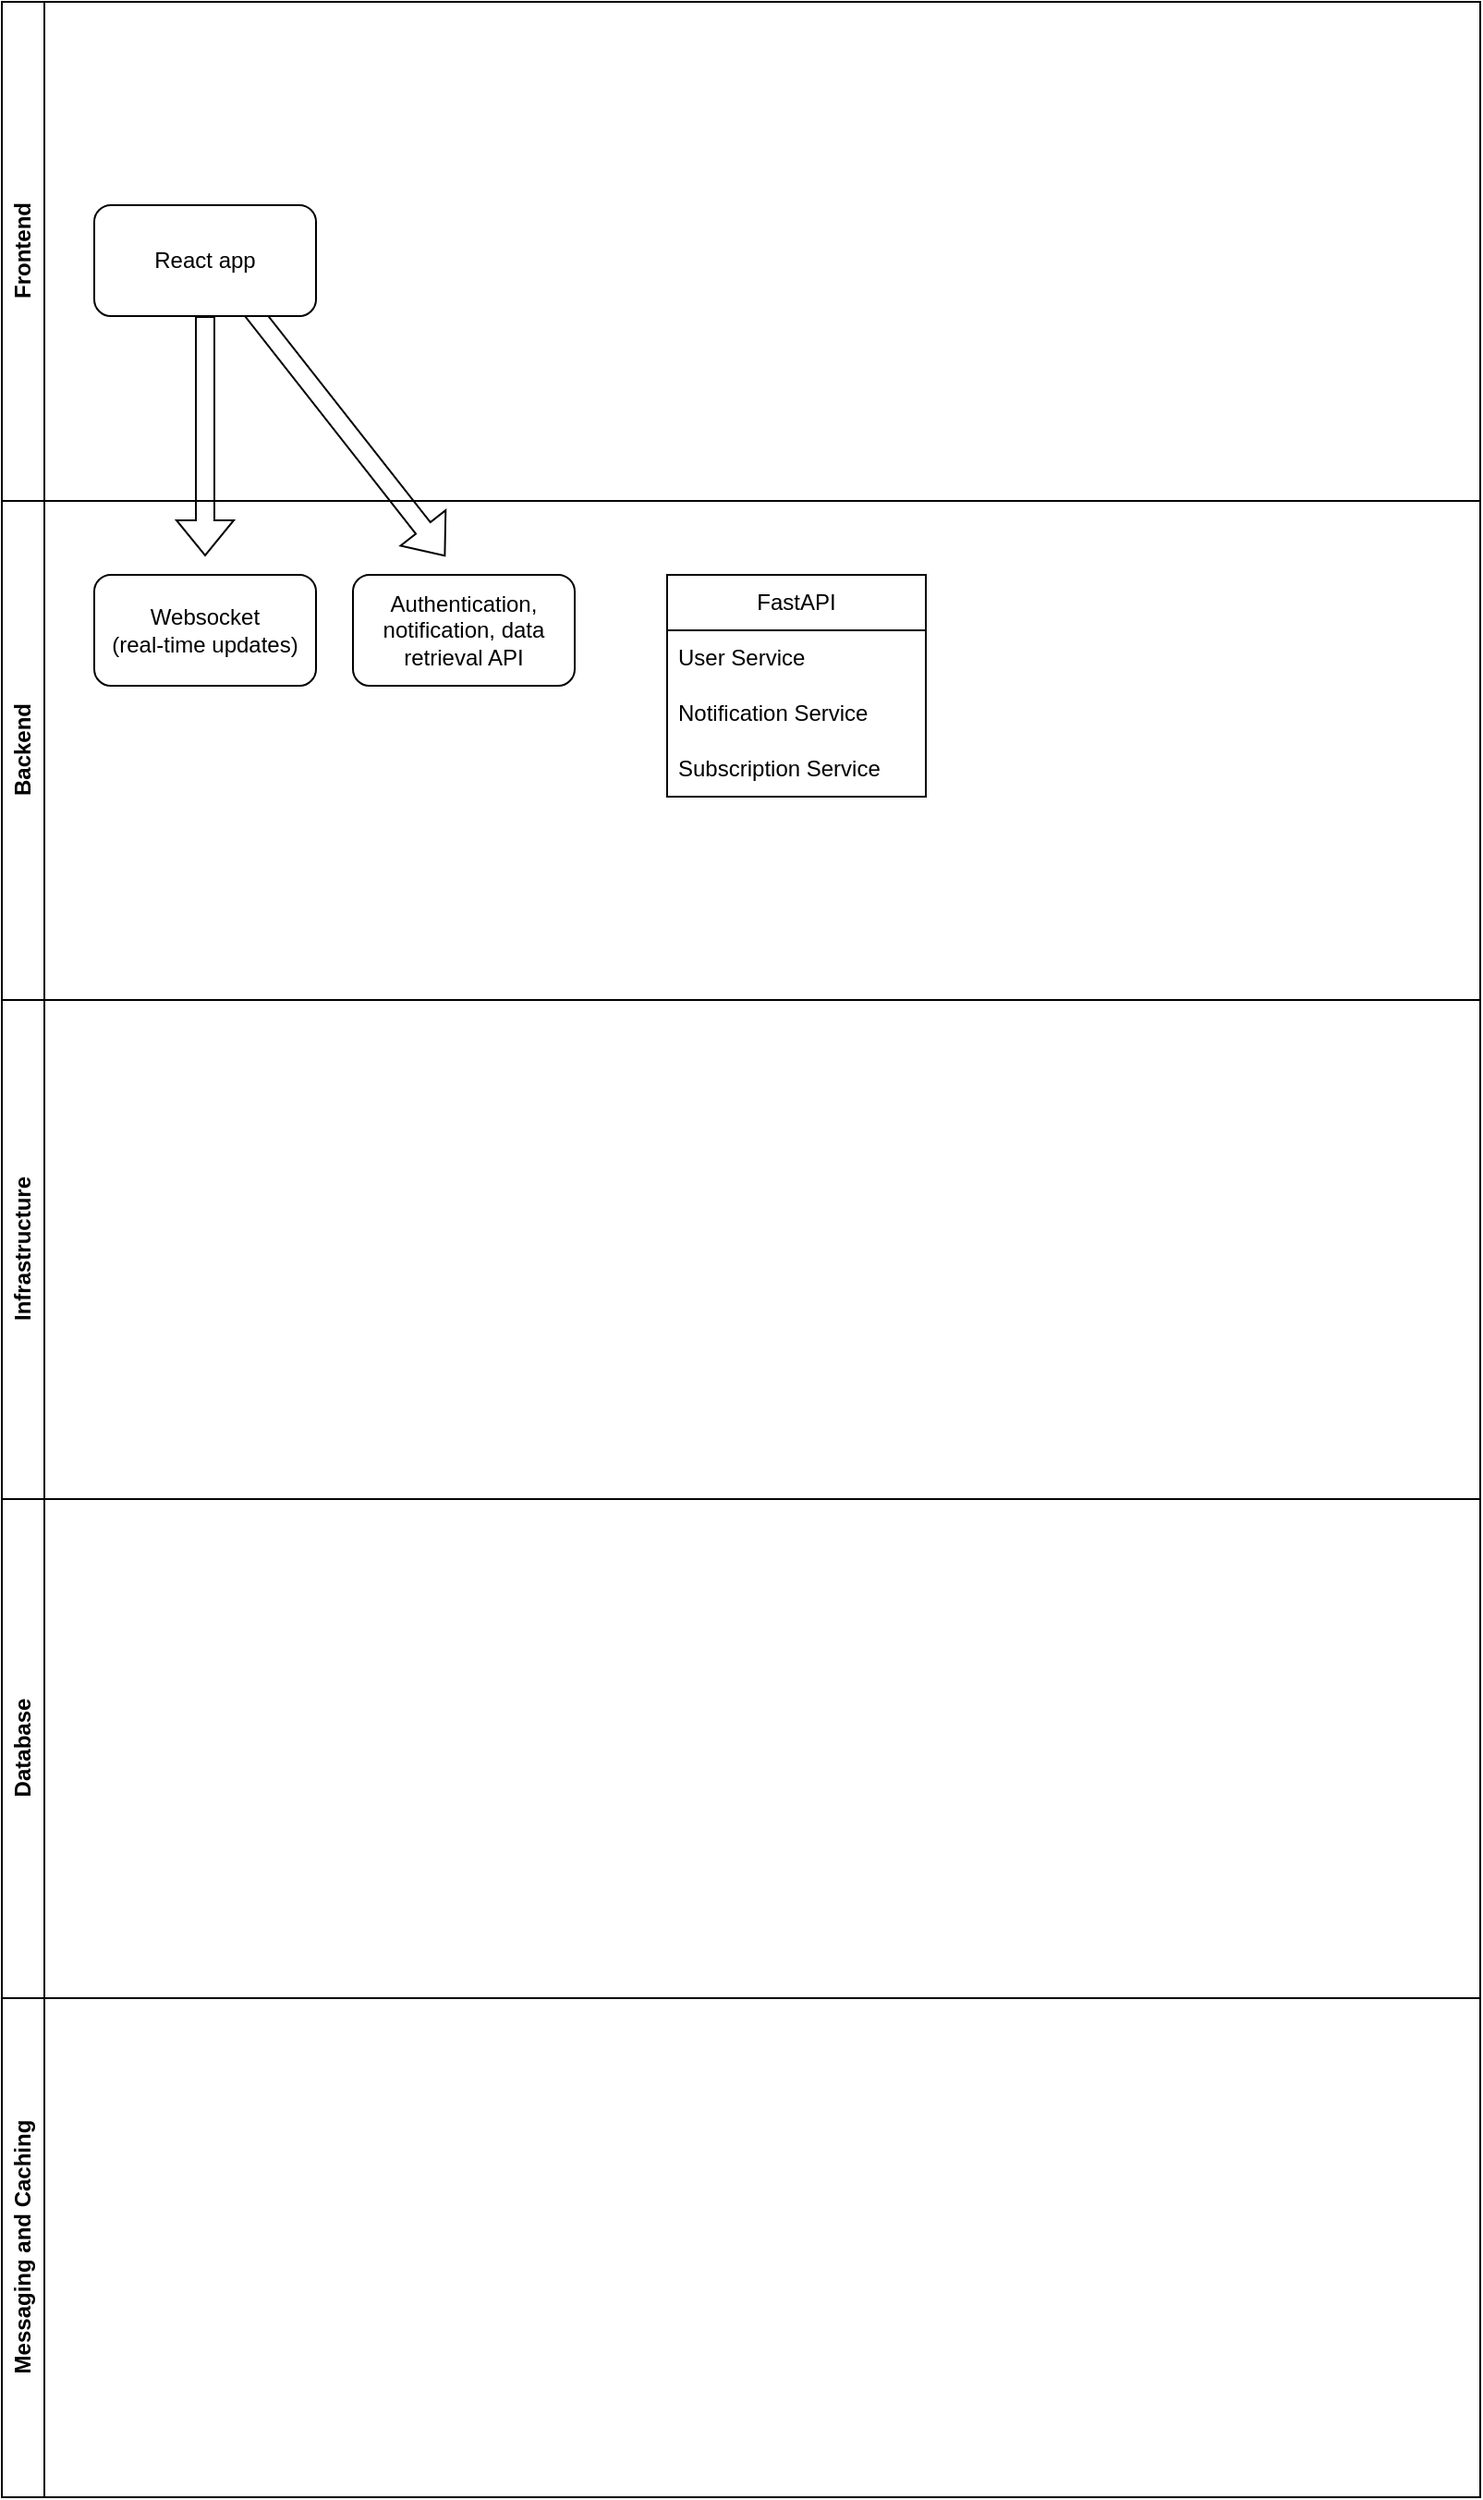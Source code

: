 <mxfile version="26.0.2">
  <diagram name="Página-1" id="UZA3DpwESCK6koD5ipCv">
    <mxGraphModel dx="1425" dy="515" grid="1" gridSize="10" guides="1" tooltips="1" connect="1" arrows="1" fold="1" page="1" pageScale="1" pageWidth="827" pageHeight="1169" math="0" shadow="0">
      <root>
        <mxCell id="0" />
        <mxCell id="1" parent="0" />
        <mxCell id="lehRbZBesli6KVulap8z-20" value="Frontend" style="swimlane;horizontal=0;whiteSpace=wrap;html=1;" vertex="1" parent="1">
          <mxGeometry width="800" height="270" as="geometry" />
        </mxCell>
        <mxCell id="lehRbZBesli6KVulap8z-27" value="" style="shape=flexArrow;endArrow=classic;html=1;rounded=0;exitX=0.5;exitY=1;exitDx=0;exitDy=0;" edge="1" parent="lehRbZBesli6KVulap8z-20" source="lehRbZBesli6KVulap8z-25">
          <mxGeometry width="50" height="50" relative="1" as="geometry">
            <mxPoint x="110" y="180" as="sourcePoint" />
            <mxPoint x="110" y="300" as="targetPoint" />
          </mxGeometry>
        </mxCell>
        <mxCell id="lehRbZBesli6KVulap8z-29" value="" style="shape=flexArrow;endArrow=classic;html=1;rounded=0;" edge="1" parent="lehRbZBesli6KVulap8z-20">
          <mxGeometry width="50" height="50" relative="1" as="geometry">
            <mxPoint x="130" y="160" as="sourcePoint" />
            <mxPoint x="240" y="300" as="targetPoint" />
          </mxGeometry>
        </mxCell>
        <mxCell id="lehRbZBesli6KVulap8z-25" value="React app" style="rounded=1;whiteSpace=wrap;html=1;" vertex="1" parent="lehRbZBesli6KVulap8z-20">
          <mxGeometry x="50" y="110" width="120" height="60" as="geometry" />
        </mxCell>
        <mxCell id="lehRbZBesli6KVulap8z-21" value="Backend" style="swimlane;horizontal=0;whiteSpace=wrap;html=1;" vertex="1" parent="1">
          <mxGeometry y="270" width="800" height="270" as="geometry" />
        </mxCell>
        <mxCell id="lehRbZBesli6KVulap8z-26" value="Websocket&lt;div&gt;(real-time updates)&lt;/div&gt;" style="rounded=1;whiteSpace=wrap;html=1;" vertex="1" parent="lehRbZBesli6KVulap8z-21">
          <mxGeometry x="50" y="40" width="120" height="60" as="geometry" />
        </mxCell>
        <mxCell id="lehRbZBesli6KVulap8z-28" value="Authentication, notification, data retrieval API" style="rounded=1;whiteSpace=wrap;html=1;" vertex="1" parent="lehRbZBesli6KVulap8z-21">
          <mxGeometry x="190" y="40" width="120" height="60" as="geometry" />
        </mxCell>
        <mxCell id="lehRbZBesli6KVulap8z-31" value="FastAPI" style="swimlane;fontStyle=0;childLayout=stackLayout;horizontal=1;startSize=30;horizontalStack=0;resizeParent=1;resizeParentMax=0;resizeLast=0;collapsible=1;marginBottom=0;whiteSpace=wrap;html=1;" vertex="1" parent="lehRbZBesli6KVulap8z-21">
          <mxGeometry x="360" y="40" width="140" height="120" as="geometry" />
        </mxCell>
        <mxCell id="lehRbZBesli6KVulap8z-32" value="User Service" style="text;strokeColor=none;fillColor=none;align=left;verticalAlign=middle;spacingLeft=4;spacingRight=4;overflow=hidden;points=[[0,0.5],[1,0.5]];portConstraint=eastwest;rotatable=0;whiteSpace=wrap;html=1;" vertex="1" parent="lehRbZBesli6KVulap8z-31">
          <mxGeometry y="30" width="140" height="30" as="geometry" />
        </mxCell>
        <mxCell id="lehRbZBesli6KVulap8z-33" value="Notification Service" style="text;strokeColor=none;fillColor=none;align=left;verticalAlign=middle;spacingLeft=4;spacingRight=4;overflow=hidden;points=[[0,0.5],[1,0.5]];portConstraint=eastwest;rotatable=0;whiteSpace=wrap;html=1;" vertex="1" parent="lehRbZBesli6KVulap8z-31">
          <mxGeometry y="60" width="140" height="30" as="geometry" />
        </mxCell>
        <mxCell id="lehRbZBesli6KVulap8z-34" value="Subscription Service" style="text;strokeColor=none;fillColor=none;align=left;verticalAlign=middle;spacingLeft=4;spacingRight=4;overflow=hidden;points=[[0,0.5],[1,0.5]];portConstraint=eastwest;rotatable=0;whiteSpace=wrap;html=1;" vertex="1" parent="lehRbZBesli6KVulap8z-31">
          <mxGeometry y="90" width="140" height="30" as="geometry" />
        </mxCell>
        <mxCell id="lehRbZBesli6KVulap8z-22" value="Infrastructure" style="swimlane;horizontal=0;whiteSpace=wrap;html=1;" vertex="1" parent="1">
          <mxGeometry y="540" width="800" height="270" as="geometry" />
        </mxCell>
        <mxCell id="lehRbZBesli6KVulap8z-23" value="Database" style="swimlane;horizontal=0;whiteSpace=wrap;html=1;" vertex="1" parent="1">
          <mxGeometry y="810" width="800" height="270" as="geometry" />
        </mxCell>
        <mxCell id="lehRbZBesli6KVulap8z-24" value="Messaging and Caching" style="swimlane;horizontal=0;whiteSpace=wrap;html=1;" vertex="1" parent="1">
          <mxGeometry y="1080" width="800" height="270" as="geometry" />
        </mxCell>
      </root>
    </mxGraphModel>
  </diagram>
</mxfile>

